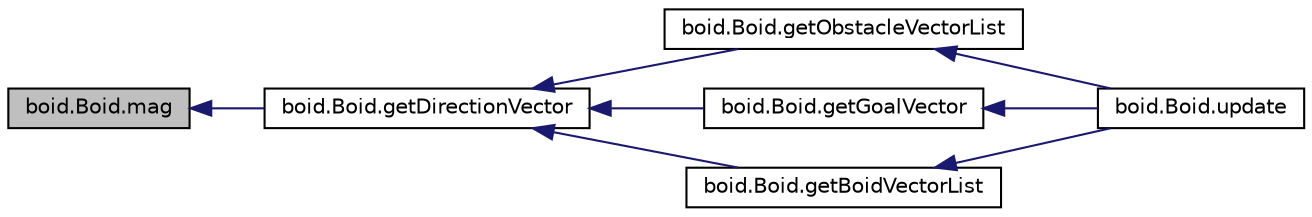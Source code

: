 digraph "boid.Boid.mag"
{
  edge [fontname="Helvetica",fontsize="10",labelfontname="Helvetica",labelfontsize="10"];
  node [fontname="Helvetica",fontsize="10",shape=record];
  rankdir="LR";
  Node1 [label="boid.Boid.mag",height=0.2,width=0.4,color="black", fillcolor="grey75", style="filled" fontcolor="black"];
  Node1 -> Node2 [dir="back",color="midnightblue",fontsize="10",style="solid"];
  Node2 [label="boid.Boid.getDirectionVector",height=0.2,width=0.4,color="black", fillcolor="white", style="filled",URL="$classboid_1_1Boid.html#a8aa203db69671a064a623a88dfc6b3b7",tooltip="Gets a scaled direction vector from an unscaled vector. "];
  Node2 -> Node3 [dir="back",color="midnightblue",fontsize="10",style="solid"];
  Node3 [label="boid.Boid.getObstacleVectorList",height=0.2,width=0.4,color="black", fillcolor="white", style="filled",URL="$classboid_1_1Boid.html#a2c496bdcc16d7db82cc0f730ce3d5264",tooltip="Gets the potential vectors to a boid due to the repulsive obstacle field. "];
  Node3 -> Node4 [dir="back",color="midnightblue",fontsize="10",style="solid"];
  Node4 [label="boid.Boid.update",height=0.2,width=0.4,color="black", fillcolor="white", style="filled",URL="$classboid_1_1Boid.html#a8a354e4b7d58ced69771f3bb5f52d257",tooltip="Updates the boid&#39;s heading and position due to the potential fields. "];
  Node2 -> Node5 [dir="back",color="midnightblue",fontsize="10",style="solid"];
  Node5 [label="boid.Boid.getGoalVector",height=0.2,width=0.4,color="black", fillcolor="white", style="filled",URL="$classboid_1_1Boid.html#a47c28705553bd3d729212944880161d3",tooltip="Gets the potential vectors to a boid due to the attractive goal field. "];
  Node5 -> Node4 [dir="back",color="midnightblue",fontsize="10",style="solid"];
  Node2 -> Node6 [dir="back",color="midnightblue",fontsize="10",style="solid"];
  Node6 [label="boid.Boid.getBoidVectorList",height=0.2,width=0.4,color="black", fillcolor="white", style="filled",URL="$classboid_1_1Boid.html#a353fbe920fabe58a43affaf183cfcd03",tooltip="Gets the potential vectors to a boid due to the repulsive boid field. "];
  Node6 -> Node4 [dir="back",color="midnightblue",fontsize="10",style="solid"];
}
